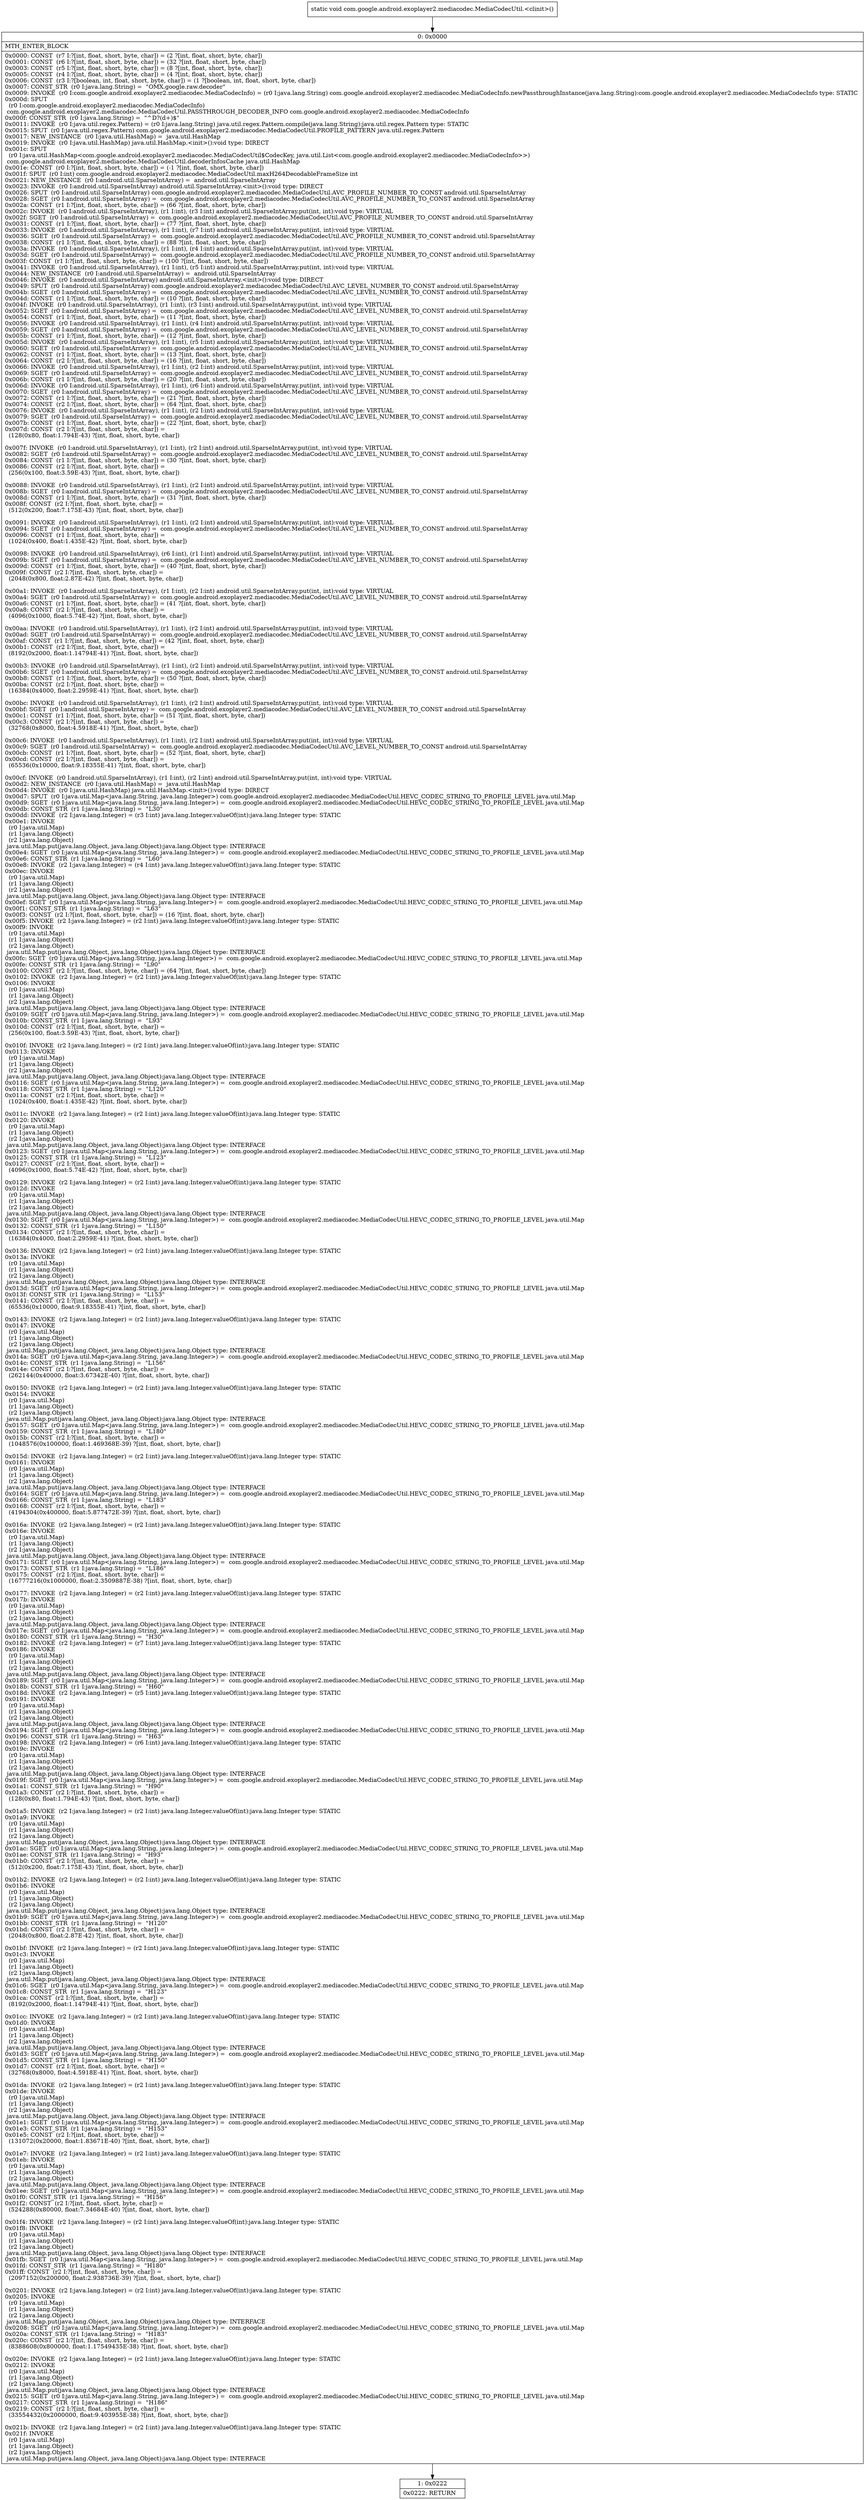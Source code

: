 digraph "CFG forcom.google.android.exoplayer2.mediacodec.MediaCodecUtil.\<clinit\>()V" {
Node_0 [shape=record,label="{0\:\ 0x0000|MTH_ENTER_BLOCK\l|0x0000: CONST  (r7 I:?[int, float, short, byte, char]) = (2 ?[int, float, short, byte, char]) \l0x0001: CONST  (r6 I:?[int, float, short, byte, char]) = (32 ?[int, float, short, byte, char]) \l0x0003: CONST  (r5 I:?[int, float, short, byte, char]) = (8 ?[int, float, short, byte, char]) \l0x0005: CONST  (r4 I:?[int, float, short, byte, char]) = (4 ?[int, float, short, byte, char]) \l0x0006: CONST  (r3 I:?[boolean, int, float, short, byte, char]) = (1 ?[boolean, int, float, short, byte, char]) \l0x0007: CONST_STR  (r0 I:java.lang.String) =  \"OMX.google.raw.decoder\" \l0x0009: INVOKE  (r0 I:com.google.android.exoplayer2.mediacodec.MediaCodecInfo) = (r0 I:java.lang.String) com.google.android.exoplayer2.mediacodec.MediaCodecInfo.newPassthroughInstance(java.lang.String):com.google.android.exoplayer2.mediacodec.MediaCodecInfo type: STATIC \l0x000d: SPUT  \l  (r0 I:com.google.android.exoplayer2.mediacodec.MediaCodecInfo)\l com.google.android.exoplayer2.mediacodec.MediaCodecUtil.PASSTHROUGH_DECODER_INFO com.google.android.exoplayer2.mediacodec.MediaCodecInfo \l0x000f: CONST_STR  (r0 I:java.lang.String) =  \"^D?(d+)$\" \l0x0011: INVOKE  (r0 I:java.util.regex.Pattern) = (r0 I:java.lang.String) java.util.regex.Pattern.compile(java.lang.String):java.util.regex.Pattern type: STATIC \l0x0015: SPUT  (r0 I:java.util.regex.Pattern) com.google.android.exoplayer2.mediacodec.MediaCodecUtil.PROFILE_PATTERN java.util.regex.Pattern \l0x0017: NEW_INSTANCE  (r0 I:java.util.HashMap) =  java.util.HashMap \l0x0019: INVOKE  (r0 I:java.util.HashMap) java.util.HashMap.\<init\>():void type: DIRECT \l0x001c: SPUT  \l  (r0 I:java.util.HashMap\<com.google.android.exoplayer2.mediacodec.MediaCodecUtil$CodecKey, java.util.List\<com.google.android.exoplayer2.mediacodec.MediaCodecInfo\>\>)\l com.google.android.exoplayer2.mediacodec.MediaCodecUtil.decoderInfosCache java.util.HashMap \l0x001e: CONST  (r0 I:?[int, float, short, byte, char]) = (\-1 ?[int, float, short, byte, char]) \l0x001f: SPUT  (r0 I:int) com.google.android.exoplayer2.mediacodec.MediaCodecUtil.maxH264DecodableFrameSize int \l0x0021: NEW_INSTANCE  (r0 I:android.util.SparseIntArray) =  android.util.SparseIntArray \l0x0023: INVOKE  (r0 I:android.util.SparseIntArray) android.util.SparseIntArray.\<init\>():void type: DIRECT \l0x0026: SPUT  (r0 I:android.util.SparseIntArray) com.google.android.exoplayer2.mediacodec.MediaCodecUtil.AVC_PROFILE_NUMBER_TO_CONST android.util.SparseIntArray \l0x0028: SGET  (r0 I:android.util.SparseIntArray) =  com.google.android.exoplayer2.mediacodec.MediaCodecUtil.AVC_PROFILE_NUMBER_TO_CONST android.util.SparseIntArray \l0x002a: CONST  (r1 I:?[int, float, short, byte, char]) = (66 ?[int, float, short, byte, char]) \l0x002c: INVOKE  (r0 I:android.util.SparseIntArray), (r1 I:int), (r3 I:int) android.util.SparseIntArray.put(int, int):void type: VIRTUAL \l0x002f: SGET  (r0 I:android.util.SparseIntArray) =  com.google.android.exoplayer2.mediacodec.MediaCodecUtil.AVC_PROFILE_NUMBER_TO_CONST android.util.SparseIntArray \l0x0031: CONST  (r1 I:?[int, float, short, byte, char]) = (77 ?[int, float, short, byte, char]) \l0x0033: INVOKE  (r0 I:android.util.SparseIntArray), (r1 I:int), (r7 I:int) android.util.SparseIntArray.put(int, int):void type: VIRTUAL \l0x0036: SGET  (r0 I:android.util.SparseIntArray) =  com.google.android.exoplayer2.mediacodec.MediaCodecUtil.AVC_PROFILE_NUMBER_TO_CONST android.util.SparseIntArray \l0x0038: CONST  (r1 I:?[int, float, short, byte, char]) = (88 ?[int, float, short, byte, char]) \l0x003a: INVOKE  (r0 I:android.util.SparseIntArray), (r1 I:int), (r4 I:int) android.util.SparseIntArray.put(int, int):void type: VIRTUAL \l0x003d: SGET  (r0 I:android.util.SparseIntArray) =  com.google.android.exoplayer2.mediacodec.MediaCodecUtil.AVC_PROFILE_NUMBER_TO_CONST android.util.SparseIntArray \l0x003f: CONST  (r1 I:?[int, float, short, byte, char]) = (100 ?[int, float, short, byte, char]) \l0x0041: INVOKE  (r0 I:android.util.SparseIntArray), (r1 I:int), (r5 I:int) android.util.SparseIntArray.put(int, int):void type: VIRTUAL \l0x0044: NEW_INSTANCE  (r0 I:android.util.SparseIntArray) =  android.util.SparseIntArray \l0x0046: INVOKE  (r0 I:android.util.SparseIntArray) android.util.SparseIntArray.\<init\>():void type: DIRECT \l0x0049: SPUT  (r0 I:android.util.SparseIntArray) com.google.android.exoplayer2.mediacodec.MediaCodecUtil.AVC_LEVEL_NUMBER_TO_CONST android.util.SparseIntArray \l0x004b: SGET  (r0 I:android.util.SparseIntArray) =  com.google.android.exoplayer2.mediacodec.MediaCodecUtil.AVC_LEVEL_NUMBER_TO_CONST android.util.SparseIntArray \l0x004d: CONST  (r1 I:?[int, float, short, byte, char]) = (10 ?[int, float, short, byte, char]) \l0x004f: INVOKE  (r0 I:android.util.SparseIntArray), (r1 I:int), (r3 I:int) android.util.SparseIntArray.put(int, int):void type: VIRTUAL \l0x0052: SGET  (r0 I:android.util.SparseIntArray) =  com.google.android.exoplayer2.mediacodec.MediaCodecUtil.AVC_LEVEL_NUMBER_TO_CONST android.util.SparseIntArray \l0x0054: CONST  (r1 I:?[int, float, short, byte, char]) = (11 ?[int, float, short, byte, char]) \l0x0056: INVOKE  (r0 I:android.util.SparseIntArray), (r1 I:int), (r4 I:int) android.util.SparseIntArray.put(int, int):void type: VIRTUAL \l0x0059: SGET  (r0 I:android.util.SparseIntArray) =  com.google.android.exoplayer2.mediacodec.MediaCodecUtil.AVC_LEVEL_NUMBER_TO_CONST android.util.SparseIntArray \l0x005b: CONST  (r1 I:?[int, float, short, byte, char]) = (12 ?[int, float, short, byte, char]) \l0x005d: INVOKE  (r0 I:android.util.SparseIntArray), (r1 I:int), (r5 I:int) android.util.SparseIntArray.put(int, int):void type: VIRTUAL \l0x0060: SGET  (r0 I:android.util.SparseIntArray) =  com.google.android.exoplayer2.mediacodec.MediaCodecUtil.AVC_LEVEL_NUMBER_TO_CONST android.util.SparseIntArray \l0x0062: CONST  (r1 I:?[int, float, short, byte, char]) = (13 ?[int, float, short, byte, char]) \l0x0064: CONST  (r2 I:?[int, float, short, byte, char]) = (16 ?[int, float, short, byte, char]) \l0x0066: INVOKE  (r0 I:android.util.SparseIntArray), (r1 I:int), (r2 I:int) android.util.SparseIntArray.put(int, int):void type: VIRTUAL \l0x0069: SGET  (r0 I:android.util.SparseIntArray) =  com.google.android.exoplayer2.mediacodec.MediaCodecUtil.AVC_LEVEL_NUMBER_TO_CONST android.util.SparseIntArray \l0x006b: CONST  (r1 I:?[int, float, short, byte, char]) = (20 ?[int, float, short, byte, char]) \l0x006d: INVOKE  (r0 I:android.util.SparseIntArray), (r1 I:int), (r6 I:int) android.util.SparseIntArray.put(int, int):void type: VIRTUAL \l0x0070: SGET  (r0 I:android.util.SparseIntArray) =  com.google.android.exoplayer2.mediacodec.MediaCodecUtil.AVC_LEVEL_NUMBER_TO_CONST android.util.SparseIntArray \l0x0072: CONST  (r1 I:?[int, float, short, byte, char]) = (21 ?[int, float, short, byte, char]) \l0x0074: CONST  (r2 I:?[int, float, short, byte, char]) = (64 ?[int, float, short, byte, char]) \l0x0076: INVOKE  (r0 I:android.util.SparseIntArray), (r1 I:int), (r2 I:int) android.util.SparseIntArray.put(int, int):void type: VIRTUAL \l0x0079: SGET  (r0 I:android.util.SparseIntArray) =  com.google.android.exoplayer2.mediacodec.MediaCodecUtil.AVC_LEVEL_NUMBER_TO_CONST android.util.SparseIntArray \l0x007b: CONST  (r1 I:?[int, float, short, byte, char]) = (22 ?[int, float, short, byte, char]) \l0x007d: CONST  (r2 I:?[int, float, short, byte, char]) = \l  (128(0x80, float:1.794E\-43) ?[int, float, short, byte, char])\l \l0x007f: INVOKE  (r0 I:android.util.SparseIntArray), (r1 I:int), (r2 I:int) android.util.SparseIntArray.put(int, int):void type: VIRTUAL \l0x0082: SGET  (r0 I:android.util.SparseIntArray) =  com.google.android.exoplayer2.mediacodec.MediaCodecUtil.AVC_LEVEL_NUMBER_TO_CONST android.util.SparseIntArray \l0x0084: CONST  (r1 I:?[int, float, short, byte, char]) = (30 ?[int, float, short, byte, char]) \l0x0086: CONST  (r2 I:?[int, float, short, byte, char]) = \l  (256(0x100, float:3.59E\-43) ?[int, float, short, byte, char])\l \l0x0088: INVOKE  (r0 I:android.util.SparseIntArray), (r1 I:int), (r2 I:int) android.util.SparseIntArray.put(int, int):void type: VIRTUAL \l0x008b: SGET  (r0 I:android.util.SparseIntArray) =  com.google.android.exoplayer2.mediacodec.MediaCodecUtil.AVC_LEVEL_NUMBER_TO_CONST android.util.SparseIntArray \l0x008d: CONST  (r1 I:?[int, float, short, byte, char]) = (31 ?[int, float, short, byte, char]) \l0x008f: CONST  (r2 I:?[int, float, short, byte, char]) = \l  (512(0x200, float:7.175E\-43) ?[int, float, short, byte, char])\l \l0x0091: INVOKE  (r0 I:android.util.SparseIntArray), (r1 I:int), (r2 I:int) android.util.SparseIntArray.put(int, int):void type: VIRTUAL \l0x0094: SGET  (r0 I:android.util.SparseIntArray) =  com.google.android.exoplayer2.mediacodec.MediaCodecUtil.AVC_LEVEL_NUMBER_TO_CONST android.util.SparseIntArray \l0x0096: CONST  (r1 I:?[int, float, short, byte, char]) = \l  (1024(0x400, float:1.435E\-42) ?[int, float, short, byte, char])\l \l0x0098: INVOKE  (r0 I:android.util.SparseIntArray), (r6 I:int), (r1 I:int) android.util.SparseIntArray.put(int, int):void type: VIRTUAL \l0x009b: SGET  (r0 I:android.util.SparseIntArray) =  com.google.android.exoplayer2.mediacodec.MediaCodecUtil.AVC_LEVEL_NUMBER_TO_CONST android.util.SparseIntArray \l0x009d: CONST  (r1 I:?[int, float, short, byte, char]) = (40 ?[int, float, short, byte, char]) \l0x009f: CONST  (r2 I:?[int, float, short, byte, char]) = \l  (2048(0x800, float:2.87E\-42) ?[int, float, short, byte, char])\l \l0x00a1: INVOKE  (r0 I:android.util.SparseIntArray), (r1 I:int), (r2 I:int) android.util.SparseIntArray.put(int, int):void type: VIRTUAL \l0x00a4: SGET  (r0 I:android.util.SparseIntArray) =  com.google.android.exoplayer2.mediacodec.MediaCodecUtil.AVC_LEVEL_NUMBER_TO_CONST android.util.SparseIntArray \l0x00a6: CONST  (r1 I:?[int, float, short, byte, char]) = (41 ?[int, float, short, byte, char]) \l0x00a8: CONST  (r2 I:?[int, float, short, byte, char]) = \l  (4096(0x1000, float:5.74E\-42) ?[int, float, short, byte, char])\l \l0x00aa: INVOKE  (r0 I:android.util.SparseIntArray), (r1 I:int), (r2 I:int) android.util.SparseIntArray.put(int, int):void type: VIRTUAL \l0x00ad: SGET  (r0 I:android.util.SparseIntArray) =  com.google.android.exoplayer2.mediacodec.MediaCodecUtil.AVC_LEVEL_NUMBER_TO_CONST android.util.SparseIntArray \l0x00af: CONST  (r1 I:?[int, float, short, byte, char]) = (42 ?[int, float, short, byte, char]) \l0x00b1: CONST  (r2 I:?[int, float, short, byte, char]) = \l  (8192(0x2000, float:1.14794E\-41) ?[int, float, short, byte, char])\l \l0x00b3: INVOKE  (r0 I:android.util.SparseIntArray), (r1 I:int), (r2 I:int) android.util.SparseIntArray.put(int, int):void type: VIRTUAL \l0x00b6: SGET  (r0 I:android.util.SparseIntArray) =  com.google.android.exoplayer2.mediacodec.MediaCodecUtil.AVC_LEVEL_NUMBER_TO_CONST android.util.SparseIntArray \l0x00b8: CONST  (r1 I:?[int, float, short, byte, char]) = (50 ?[int, float, short, byte, char]) \l0x00ba: CONST  (r2 I:?[int, float, short, byte, char]) = \l  (16384(0x4000, float:2.2959E\-41) ?[int, float, short, byte, char])\l \l0x00bc: INVOKE  (r0 I:android.util.SparseIntArray), (r1 I:int), (r2 I:int) android.util.SparseIntArray.put(int, int):void type: VIRTUAL \l0x00bf: SGET  (r0 I:android.util.SparseIntArray) =  com.google.android.exoplayer2.mediacodec.MediaCodecUtil.AVC_LEVEL_NUMBER_TO_CONST android.util.SparseIntArray \l0x00c1: CONST  (r1 I:?[int, float, short, byte, char]) = (51 ?[int, float, short, byte, char]) \l0x00c3: CONST  (r2 I:?[int, float, short, byte, char]) = \l  (32768(0x8000, float:4.5918E\-41) ?[int, float, short, byte, char])\l \l0x00c6: INVOKE  (r0 I:android.util.SparseIntArray), (r1 I:int), (r2 I:int) android.util.SparseIntArray.put(int, int):void type: VIRTUAL \l0x00c9: SGET  (r0 I:android.util.SparseIntArray) =  com.google.android.exoplayer2.mediacodec.MediaCodecUtil.AVC_LEVEL_NUMBER_TO_CONST android.util.SparseIntArray \l0x00cb: CONST  (r1 I:?[int, float, short, byte, char]) = (52 ?[int, float, short, byte, char]) \l0x00cd: CONST  (r2 I:?[int, float, short, byte, char]) = \l  (65536(0x10000, float:9.18355E\-41) ?[int, float, short, byte, char])\l \l0x00cf: INVOKE  (r0 I:android.util.SparseIntArray), (r1 I:int), (r2 I:int) android.util.SparseIntArray.put(int, int):void type: VIRTUAL \l0x00d2: NEW_INSTANCE  (r0 I:java.util.HashMap) =  java.util.HashMap \l0x00d4: INVOKE  (r0 I:java.util.HashMap) java.util.HashMap.\<init\>():void type: DIRECT \l0x00d7: SPUT  (r0 I:java.util.Map\<java.lang.String, java.lang.Integer\>) com.google.android.exoplayer2.mediacodec.MediaCodecUtil.HEVC_CODEC_STRING_TO_PROFILE_LEVEL java.util.Map \l0x00d9: SGET  (r0 I:java.util.Map\<java.lang.String, java.lang.Integer\>) =  com.google.android.exoplayer2.mediacodec.MediaCodecUtil.HEVC_CODEC_STRING_TO_PROFILE_LEVEL java.util.Map \l0x00db: CONST_STR  (r1 I:java.lang.String) =  \"L30\" \l0x00dd: INVOKE  (r2 I:java.lang.Integer) = (r3 I:int) java.lang.Integer.valueOf(int):java.lang.Integer type: STATIC \l0x00e1: INVOKE  \l  (r0 I:java.util.Map)\l  (r1 I:java.lang.Object)\l  (r2 I:java.lang.Object)\l java.util.Map.put(java.lang.Object, java.lang.Object):java.lang.Object type: INTERFACE \l0x00e4: SGET  (r0 I:java.util.Map\<java.lang.String, java.lang.Integer\>) =  com.google.android.exoplayer2.mediacodec.MediaCodecUtil.HEVC_CODEC_STRING_TO_PROFILE_LEVEL java.util.Map \l0x00e6: CONST_STR  (r1 I:java.lang.String) =  \"L60\" \l0x00e8: INVOKE  (r2 I:java.lang.Integer) = (r4 I:int) java.lang.Integer.valueOf(int):java.lang.Integer type: STATIC \l0x00ec: INVOKE  \l  (r0 I:java.util.Map)\l  (r1 I:java.lang.Object)\l  (r2 I:java.lang.Object)\l java.util.Map.put(java.lang.Object, java.lang.Object):java.lang.Object type: INTERFACE \l0x00ef: SGET  (r0 I:java.util.Map\<java.lang.String, java.lang.Integer\>) =  com.google.android.exoplayer2.mediacodec.MediaCodecUtil.HEVC_CODEC_STRING_TO_PROFILE_LEVEL java.util.Map \l0x00f1: CONST_STR  (r1 I:java.lang.String) =  \"L63\" \l0x00f3: CONST  (r2 I:?[int, float, short, byte, char]) = (16 ?[int, float, short, byte, char]) \l0x00f5: INVOKE  (r2 I:java.lang.Integer) = (r2 I:int) java.lang.Integer.valueOf(int):java.lang.Integer type: STATIC \l0x00f9: INVOKE  \l  (r0 I:java.util.Map)\l  (r1 I:java.lang.Object)\l  (r2 I:java.lang.Object)\l java.util.Map.put(java.lang.Object, java.lang.Object):java.lang.Object type: INTERFACE \l0x00fc: SGET  (r0 I:java.util.Map\<java.lang.String, java.lang.Integer\>) =  com.google.android.exoplayer2.mediacodec.MediaCodecUtil.HEVC_CODEC_STRING_TO_PROFILE_LEVEL java.util.Map \l0x00fe: CONST_STR  (r1 I:java.lang.String) =  \"L90\" \l0x0100: CONST  (r2 I:?[int, float, short, byte, char]) = (64 ?[int, float, short, byte, char]) \l0x0102: INVOKE  (r2 I:java.lang.Integer) = (r2 I:int) java.lang.Integer.valueOf(int):java.lang.Integer type: STATIC \l0x0106: INVOKE  \l  (r0 I:java.util.Map)\l  (r1 I:java.lang.Object)\l  (r2 I:java.lang.Object)\l java.util.Map.put(java.lang.Object, java.lang.Object):java.lang.Object type: INTERFACE \l0x0109: SGET  (r0 I:java.util.Map\<java.lang.String, java.lang.Integer\>) =  com.google.android.exoplayer2.mediacodec.MediaCodecUtil.HEVC_CODEC_STRING_TO_PROFILE_LEVEL java.util.Map \l0x010b: CONST_STR  (r1 I:java.lang.String) =  \"L93\" \l0x010d: CONST  (r2 I:?[int, float, short, byte, char]) = \l  (256(0x100, float:3.59E\-43) ?[int, float, short, byte, char])\l \l0x010f: INVOKE  (r2 I:java.lang.Integer) = (r2 I:int) java.lang.Integer.valueOf(int):java.lang.Integer type: STATIC \l0x0113: INVOKE  \l  (r0 I:java.util.Map)\l  (r1 I:java.lang.Object)\l  (r2 I:java.lang.Object)\l java.util.Map.put(java.lang.Object, java.lang.Object):java.lang.Object type: INTERFACE \l0x0116: SGET  (r0 I:java.util.Map\<java.lang.String, java.lang.Integer\>) =  com.google.android.exoplayer2.mediacodec.MediaCodecUtil.HEVC_CODEC_STRING_TO_PROFILE_LEVEL java.util.Map \l0x0118: CONST_STR  (r1 I:java.lang.String) =  \"L120\" \l0x011a: CONST  (r2 I:?[int, float, short, byte, char]) = \l  (1024(0x400, float:1.435E\-42) ?[int, float, short, byte, char])\l \l0x011c: INVOKE  (r2 I:java.lang.Integer) = (r2 I:int) java.lang.Integer.valueOf(int):java.lang.Integer type: STATIC \l0x0120: INVOKE  \l  (r0 I:java.util.Map)\l  (r1 I:java.lang.Object)\l  (r2 I:java.lang.Object)\l java.util.Map.put(java.lang.Object, java.lang.Object):java.lang.Object type: INTERFACE \l0x0123: SGET  (r0 I:java.util.Map\<java.lang.String, java.lang.Integer\>) =  com.google.android.exoplayer2.mediacodec.MediaCodecUtil.HEVC_CODEC_STRING_TO_PROFILE_LEVEL java.util.Map \l0x0125: CONST_STR  (r1 I:java.lang.String) =  \"L123\" \l0x0127: CONST  (r2 I:?[int, float, short, byte, char]) = \l  (4096(0x1000, float:5.74E\-42) ?[int, float, short, byte, char])\l \l0x0129: INVOKE  (r2 I:java.lang.Integer) = (r2 I:int) java.lang.Integer.valueOf(int):java.lang.Integer type: STATIC \l0x012d: INVOKE  \l  (r0 I:java.util.Map)\l  (r1 I:java.lang.Object)\l  (r2 I:java.lang.Object)\l java.util.Map.put(java.lang.Object, java.lang.Object):java.lang.Object type: INTERFACE \l0x0130: SGET  (r0 I:java.util.Map\<java.lang.String, java.lang.Integer\>) =  com.google.android.exoplayer2.mediacodec.MediaCodecUtil.HEVC_CODEC_STRING_TO_PROFILE_LEVEL java.util.Map \l0x0132: CONST_STR  (r1 I:java.lang.String) =  \"L150\" \l0x0134: CONST  (r2 I:?[int, float, short, byte, char]) = \l  (16384(0x4000, float:2.2959E\-41) ?[int, float, short, byte, char])\l \l0x0136: INVOKE  (r2 I:java.lang.Integer) = (r2 I:int) java.lang.Integer.valueOf(int):java.lang.Integer type: STATIC \l0x013a: INVOKE  \l  (r0 I:java.util.Map)\l  (r1 I:java.lang.Object)\l  (r2 I:java.lang.Object)\l java.util.Map.put(java.lang.Object, java.lang.Object):java.lang.Object type: INTERFACE \l0x013d: SGET  (r0 I:java.util.Map\<java.lang.String, java.lang.Integer\>) =  com.google.android.exoplayer2.mediacodec.MediaCodecUtil.HEVC_CODEC_STRING_TO_PROFILE_LEVEL java.util.Map \l0x013f: CONST_STR  (r1 I:java.lang.String) =  \"L153\" \l0x0141: CONST  (r2 I:?[int, float, short, byte, char]) = \l  (65536(0x10000, float:9.18355E\-41) ?[int, float, short, byte, char])\l \l0x0143: INVOKE  (r2 I:java.lang.Integer) = (r2 I:int) java.lang.Integer.valueOf(int):java.lang.Integer type: STATIC \l0x0147: INVOKE  \l  (r0 I:java.util.Map)\l  (r1 I:java.lang.Object)\l  (r2 I:java.lang.Object)\l java.util.Map.put(java.lang.Object, java.lang.Object):java.lang.Object type: INTERFACE \l0x014a: SGET  (r0 I:java.util.Map\<java.lang.String, java.lang.Integer\>) =  com.google.android.exoplayer2.mediacodec.MediaCodecUtil.HEVC_CODEC_STRING_TO_PROFILE_LEVEL java.util.Map \l0x014c: CONST_STR  (r1 I:java.lang.String) =  \"L156\" \l0x014e: CONST  (r2 I:?[int, float, short, byte, char]) = \l  (262144(0x40000, float:3.67342E\-40) ?[int, float, short, byte, char])\l \l0x0150: INVOKE  (r2 I:java.lang.Integer) = (r2 I:int) java.lang.Integer.valueOf(int):java.lang.Integer type: STATIC \l0x0154: INVOKE  \l  (r0 I:java.util.Map)\l  (r1 I:java.lang.Object)\l  (r2 I:java.lang.Object)\l java.util.Map.put(java.lang.Object, java.lang.Object):java.lang.Object type: INTERFACE \l0x0157: SGET  (r0 I:java.util.Map\<java.lang.String, java.lang.Integer\>) =  com.google.android.exoplayer2.mediacodec.MediaCodecUtil.HEVC_CODEC_STRING_TO_PROFILE_LEVEL java.util.Map \l0x0159: CONST_STR  (r1 I:java.lang.String) =  \"L180\" \l0x015b: CONST  (r2 I:?[int, float, short, byte, char]) = \l  (1048576(0x100000, float:1.469368E\-39) ?[int, float, short, byte, char])\l \l0x015d: INVOKE  (r2 I:java.lang.Integer) = (r2 I:int) java.lang.Integer.valueOf(int):java.lang.Integer type: STATIC \l0x0161: INVOKE  \l  (r0 I:java.util.Map)\l  (r1 I:java.lang.Object)\l  (r2 I:java.lang.Object)\l java.util.Map.put(java.lang.Object, java.lang.Object):java.lang.Object type: INTERFACE \l0x0164: SGET  (r0 I:java.util.Map\<java.lang.String, java.lang.Integer\>) =  com.google.android.exoplayer2.mediacodec.MediaCodecUtil.HEVC_CODEC_STRING_TO_PROFILE_LEVEL java.util.Map \l0x0166: CONST_STR  (r1 I:java.lang.String) =  \"L183\" \l0x0168: CONST  (r2 I:?[int, float, short, byte, char]) = \l  (4194304(0x400000, float:5.877472E\-39) ?[int, float, short, byte, char])\l \l0x016a: INVOKE  (r2 I:java.lang.Integer) = (r2 I:int) java.lang.Integer.valueOf(int):java.lang.Integer type: STATIC \l0x016e: INVOKE  \l  (r0 I:java.util.Map)\l  (r1 I:java.lang.Object)\l  (r2 I:java.lang.Object)\l java.util.Map.put(java.lang.Object, java.lang.Object):java.lang.Object type: INTERFACE \l0x0171: SGET  (r0 I:java.util.Map\<java.lang.String, java.lang.Integer\>) =  com.google.android.exoplayer2.mediacodec.MediaCodecUtil.HEVC_CODEC_STRING_TO_PROFILE_LEVEL java.util.Map \l0x0173: CONST_STR  (r1 I:java.lang.String) =  \"L186\" \l0x0175: CONST  (r2 I:?[int, float, short, byte, char]) = \l  (16777216(0x1000000, float:2.3509887E\-38) ?[int, float, short, byte, char])\l \l0x0177: INVOKE  (r2 I:java.lang.Integer) = (r2 I:int) java.lang.Integer.valueOf(int):java.lang.Integer type: STATIC \l0x017b: INVOKE  \l  (r0 I:java.util.Map)\l  (r1 I:java.lang.Object)\l  (r2 I:java.lang.Object)\l java.util.Map.put(java.lang.Object, java.lang.Object):java.lang.Object type: INTERFACE \l0x017e: SGET  (r0 I:java.util.Map\<java.lang.String, java.lang.Integer\>) =  com.google.android.exoplayer2.mediacodec.MediaCodecUtil.HEVC_CODEC_STRING_TO_PROFILE_LEVEL java.util.Map \l0x0180: CONST_STR  (r1 I:java.lang.String) =  \"H30\" \l0x0182: INVOKE  (r2 I:java.lang.Integer) = (r7 I:int) java.lang.Integer.valueOf(int):java.lang.Integer type: STATIC \l0x0186: INVOKE  \l  (r0 I:java.util.Map)\l  (r1 I:java.lang.Object)\l  (r2 I:java.lang.Object)\l java.util.Map.put(java.lang.Object, java.lang.Object):java.lang.Object type: INTERFACE \l0x0189: SGET  (r0 I:java.util.Map\<java.lang.String, java.lang.Integer\>) =  com.google.android.exoplayer2.mediacodec.MediaCodecUtil.HEVC_CODEC_STRING_TO_PROFILE_LEVEL java.util.Map \l0x018b: CONST_STR  (r1 I:java.lang.String) =  \"H60\" \l0x018d: INVOKE  (r2 I:java.lang.Integer) = (r5 I:int) java.lang.Integer.valueOf(int):java.lang.Integer type: STATIC \l0x0191: INVOKE  \l  (r0 I:java.util.Map)\l  (r1 I:java.lang.Object)\l  (r2 I:java.lang.Object)\l java.util.Map.put(java.lang.Object, java.lang.Object):java.lang.Object type: INTERFACE \l0x0194: SGET  (r0 I:java.util.Map\<java.lang.String, java.lang.Integer\>) =  com.google.android.exoplayer2.mediacodec.MediaCodecUtil.HEVC_CODEC_STRING_TO_PROFILE_LEVEL java.util.Map \l0x0196: CONST_STR  (r1 I:java.lang.String) =  \"H63\" \l0x0198: INVOKE  (r2 I:java.lang.Integer) = (r6 I:int) java.lang.Integer.valueOf(int):java.lang.Integer type: STATIC \l0x019c: INVOKE  \l  (r0 I:java.util.Map)\l  (r1 I:java.lang.Object)\l  (r2 I:java.lang.Object)\l java.util.Map.put(java.lang.Object, java.lang.Object):java.lang.Object type: INTERFACE \l0x019f: SGET  (r0 I:java.util.Map\<java.lang.String, java.lang.Integer\>) =  com.google.android.exoplayer2.mediacodec.MediaCodecUtil.HEVC_CODEC_STRING_TO_PROFILE_LEVEL java.util.Map \l0x01a1: CONST_STR  (r1 I:java.lang.String) =  \"H90\" \l0x01a3: CONST  (r2 I:?[int, float, short, byte, char]) = \l  (128(0x80, float:1.794E\-43) ?[int, float, short, byte, char])\l \l0x01a5: INVOKE  (r2 I:java.lang.Integer) = (r2 I:int) java.lang.Integer.valueOf(int):java.lang.Integer type: STATIC \l0x01a9: INVOKE  \l  (r0 I:java.util.Map)\l  (r1 I:java.lang.Object)\l  (r2 I:java.lang.Object)\l java.util.Map.put(java.lang.Object, java.lang.Object):java.lang.Object type: INTERFACE \l0x01ac: SGET  (r0 I:java.util.Map\<java.lang.String, java.lang.Integer\>) =  com.google.android.exoplayer2.mediacodec.MediaCodecUtil.HEVC_CODEC_STRING_TO_PROFILE_LEVEL java.util.Map \l0x01ae: CONST_STR  (r1 I:java.lang.String) =  \"H93\" \l0x01b0: CONST  (r2 I:?[int, float, short, byte, char]) = \l  (512(0x200, float:7.175E\-43) ?[int, float, short, byte, char])\l \l0x01b2: INVOKE  (r2 I:java.lang.Integer) = (r2 I:int) java.lang.Integer.valueOf(int):java.lang.Integer type: STATIC \l0x01b6: INVOKE  \l  (r0 I:java.util.Map)\l  (r1 I:java.lang.Object)\l  (r2 I:java.lang.Object)\l java.util.Map.put(java.lang.Object, java.lang.Object):java.lang.Object type: INTERFACE \l0x01b9: SGET  (r0 I:java.util.Map\<java.lang.String, java.lang.Integer\>) =  com.google.android.exoplayer2.mediacodec.MediaCodecUtil.HEVC_CODEC_STRING_TO_PROFILE_LEVEL java.util.Map \l0x01bb: CONST_STR  (r1 I:java.lang.String) =  \"H120\" \l0x01bd: CONST  (r2 I:?[int, float, short, byte, char]) = \l  (2048(0x800, float:2.87E\-42) ?[int, float, short, byte, char])\l \l0x01bf: INVOKE  (r2 I:java.lang.Integer) = (r2 I:int) java.lang.Integer.valueOf(int):java.lang.Integer type: STATIC \l0x01c3: INVOKE  \l  (r0 I:java.util.Map)\l  (r1 I:java.lang.Object)\l  (r2 I:java.lang.Object)\l java.util.Map.put(java.lang.Object, java.lang.Object):java.lang.Object type: INTERFACE \l0x01c6: SGET  (r0 I:java.util.Map\<java.lang.String, java.lang.Integer\>) =  com.google.android.exoplayer2.mediacodec.MediaCodecUtil.HEVC_CODEC_STRING_TO_PROFILE_LEVEL java.util.Map \l0x01c8: CONST_STR  (r1 I:java.lang.String) =  \"H123\" \l0x01ca: CONST  (r2 I:?[int, float, short, byte, char]) = \l  (8192(0x2000, float:1.14794E\-41) ?[int, float, short, byte, char])\l \l0x01cc: INVOKE  (r2 I:java.lang.Integer) = (r2 I:int) java.lang.Integer.valueOf(int):java.lang.Integer type: STATIC \l0x01d0: INVOKE  \l  (r0 I:java.util.Map)\l  (r1 I:java.lang.Object)\l  (r2 I:java.lang.Object)\l java.util.Map.put(java.lang.Object, java.lang.Object):java.lang.Object type: INTERFACE \l0x01d3: SGET  (r0 I:java.util.Map\<java.lang.String, java.lang.Integer\>) =  com.google.android.exoplayer2.mediacodec.MediaCodecUtil.HEVC_CODEC_STRING_TO_PROFILE_LEVEL java.util.Map \l0x01d5: CONST_STR  (r1 I:java.lang.String) =  \"H150\" \l0x01d7: CONST  (r2 I:?[int, float, short, byte, char]) = \l  (32768(0x8000, float:4.5918E\-41) ?[int, float, short, byte, char])\l \l0x01da: INVOKE  (r2 I:java.lang.Integer) = (r2 I:int) java.lang.Integer.valueOf(int):java.lang.Integer type: STATIC \l0x01de: INVOKE  \l  (r0 I:java.util.Map)\l  (r1 I:java.lang.Object)\l  (r2 I:java.lang.Object)\l java.util.Map.put(java.lang.Object, java.lang.Object):java.lang.Object type: INTERFACE \l0x01e1: SGET  (r0 I:java.util.Map\<java.lang.String, java.lang.Integer\>) =  com.google.android.exoplayer2.mediacodec.MediaCodecUtil.HEVC_CODEC_STRING_TO_PROFILE_LEVEL java.util.Map \l0x01e3: CONST_STR  (r1 I:java.lang.String) =  \"H153\" \l0x01e5: CONST  (r2 I:?[int, float, short, byte, char]) = \l  (131072(0x20000, float:1.83671E\-40) ?[int, float, short, byte, char])\l \l0x01e7: INVOKE  (r2 I:java.lang.Integer) = (r2 I:int) java.lang.Integer.valueOf(int):java.lang.Integer type: STATIC \l0x01eb: INVOKE  \l  (r0 I:java.util.Map)\l  (r1 I:java.lang.Object)\l  (r2 I:java.lang.Object)\l java.util.Map.put(java.lang.Object, java.lang.Object):java.lang.Object type: INTERFACE \l0x01ee: SGET  (r0 I:java.util.Map\<java.lang.String, java.lang.Integer\>) =  com.google.android.exoplayer2.mediacodec.MediaCodecUtil.HEVC_CODEC_STRING_TO_PROFILE_LEVEL java.util.Map \l0x01f0: CONST_STR  (r1 I:java.lang.String) =  \"H156\" \l0x01f2: CONST  (r2 I:?[int, float, short, byte, char]) = \l  (524288(0x80000, float:7.34684E\-40) ?[int, float, short, byte, char])\l \l0x01f4: INVOKE  (r2 I:java.lang.Integer) = (r2 I:int) java.lang.Integer.valueOf(int):java.lang.Integer type: STATIC \l0x01f8: INVOKE  \l  (r0 I:java.util.Map)\l  (r1 I:java.lang.Object)\l  (r2 I:java.lang.Object)\l java.util.Map.put(java.lang.Object, java.lang.Object):java.lang.Object type: INTERFACE \l0x01fb: SGET  (r0 I:java.util.Map\<java.lang.String, java.lang.Integer\>) =  com.google.android.exoplayer2.mediacodec.MediaCodecUtil.HEVC_CODEC_STRING_TO_PROFILE_LEVEL java.util.Map \l0x01fd: CONST_STR  (r1 I:java.lang.String) =  \"H180\" \l0x01ff: CONST  (r2 I:?[int, float, short, byte, char]) = \l  (2097152(0x200000, float:2.938736E\-39) ?[int, float, short, byte, char])\l \l0x0201: INVOKE  (r2 I:java.lang.Integer) = (r2 I:int) java.lang.Integer.valueOf(int):java.lang.Integer type: STATIC \l0x0205: INVOKE  \l  (r0 I:java.util.Map)\l  (r1 I:java.lang.Object)\l  (r2 I:java.lang.Object)\l java.util.Map.put(java.lang.Object, java.lang.Object):java.lang.Object type: INTERFACE \l0x0208: SGET  (r0 I:java.util.Map\<java.lang.String, java.lang.Integer\>) =  com.google.android.exoplayer2.mediacodec.MediaCodecUtil.HEVC_CODEC_STRING_TO_PROFILE_LEVEL java.util.Map \l0x020a: CONST_STR  (r1 I:java.lang.String) =  \"H183\" \l0x020c: CONST  (r2 I:?[int, float, short, byte, char]) = \l  (8388608(0x800000, float:1.17549435E\-38) ?[int, float, short, byte, char])\l \l0x020e: INVOKE  (r2 I:java.lang.Integer) = (r2 I:int) java.lang.Integer.valueOf(int):java.lang.Integer type: STATIC \l0x0212: INVOKE  \l  (r0 I:java.util.Map)\l  (r1 I:java.lang.Object)\l  (r2 I:java.lang.Object)\l java.util.Map.put(java.lang.Object, java.lang.Object):java.lang.Object type: INTERFACE \l0x0215: SGET  (r0 I:java.util.Map\<java.lang.String, java.lang.Integer\>) =  com.google.android.exoplayer2.mediacodec.MediaCodecUtil.HEVC_CODEC_STRING_TO_PROFILE_LEVEL java.util.Map \l0x0217: CONST_STR  (r1 I:java.lang.String) =  \"H186\" \l0x0219: CONST  (r2 I:?[int, float, short, byte, char]) = \l  (33554432(0x2000000, float:9.403955E\-38) ?[int, float, short, byte, char])\l \l0x021b: INVOKE  (r2 I:java.lang.Integer) = (r2 I:int) java.lang.Integer.valueOf(int):java.lang.Integer type: STATIC \l0x021f: INVOKE  \l  (r0 I:java.util.Map)\l  (r1 I:java.lang.Object)\l  (r2 I:java.lang.Object)\l java.util.Map.put(java.lang.Object, java.lang.Object):java.lang.Object type: INTERFACE \l}"];
Node_1 [shape=record,label="{1\:\ 0x0222|0x0222: RETURN   \l}"];
MethodNode[shape=record,label="{static void com.google.android.exoplayer2.mediacodec.MediaCodecUtil.\<clinit\>() }"];
MethodNode -> Node_0;
Node_0 -> Node_1;
}


